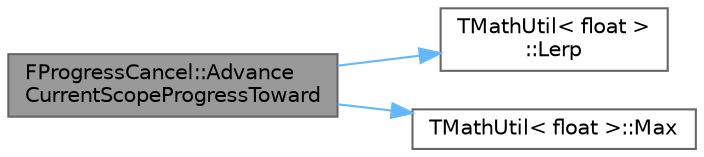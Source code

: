 digraph "FProgressCancel::AdvanceCurrentScopeProgressToward"
{
 // INTERACTIVE_SVG=YES
 // LATEX_PDF_SIZE
  bgcolor="transparent";
  edge [fontname=Helvetica,fontsize=10,labelfontname=Helvetica,labelfontsize=10];
  node [fontname=Helvetica,fontsize=10,shape=box,height=0.2,width=0.4];
  rankdir="LR";
  Node1 [id="Node000001",label="FProgressCancel::Advance\lCurrentScopeProgressToward",height=0.2,width=0.4,color="gray40", fillcolor="grey60", style="filled", fontcolor="black",tooltip="Advance current progress a fraction of the way toward a target value For example: if progress is ...."];
  Node1 -> Node2 [id="edge1_Node000001_Node000002",color="steelblue1",style="solid",tooltip=" "];
  Node2 [id="Node000002",label="TMathUtil\< float \>\l::Lerp",height=0.2,width=0.4,color="grey40", fillcolor="white", style="filled",URL="$df/d8b/classTMathUtil.html#a3e034792944285dcac7cd2975ffab197",tooltip=" "];
  Node1 -> Node3 [id="edge2_Node000001_Node000003",color="steelblue1",style="solid",tooltip=" "];
  Node3 [id="Node000003",label="TMathUtil\< float \>::Max",height=0.2,width=0.4,color="grey40", fillcolor="white", style="filled",URL="$df/d8b/classTMathUtil.html#a86aea4032b8128254507117600b4a3af",tooltip=" "];
}

